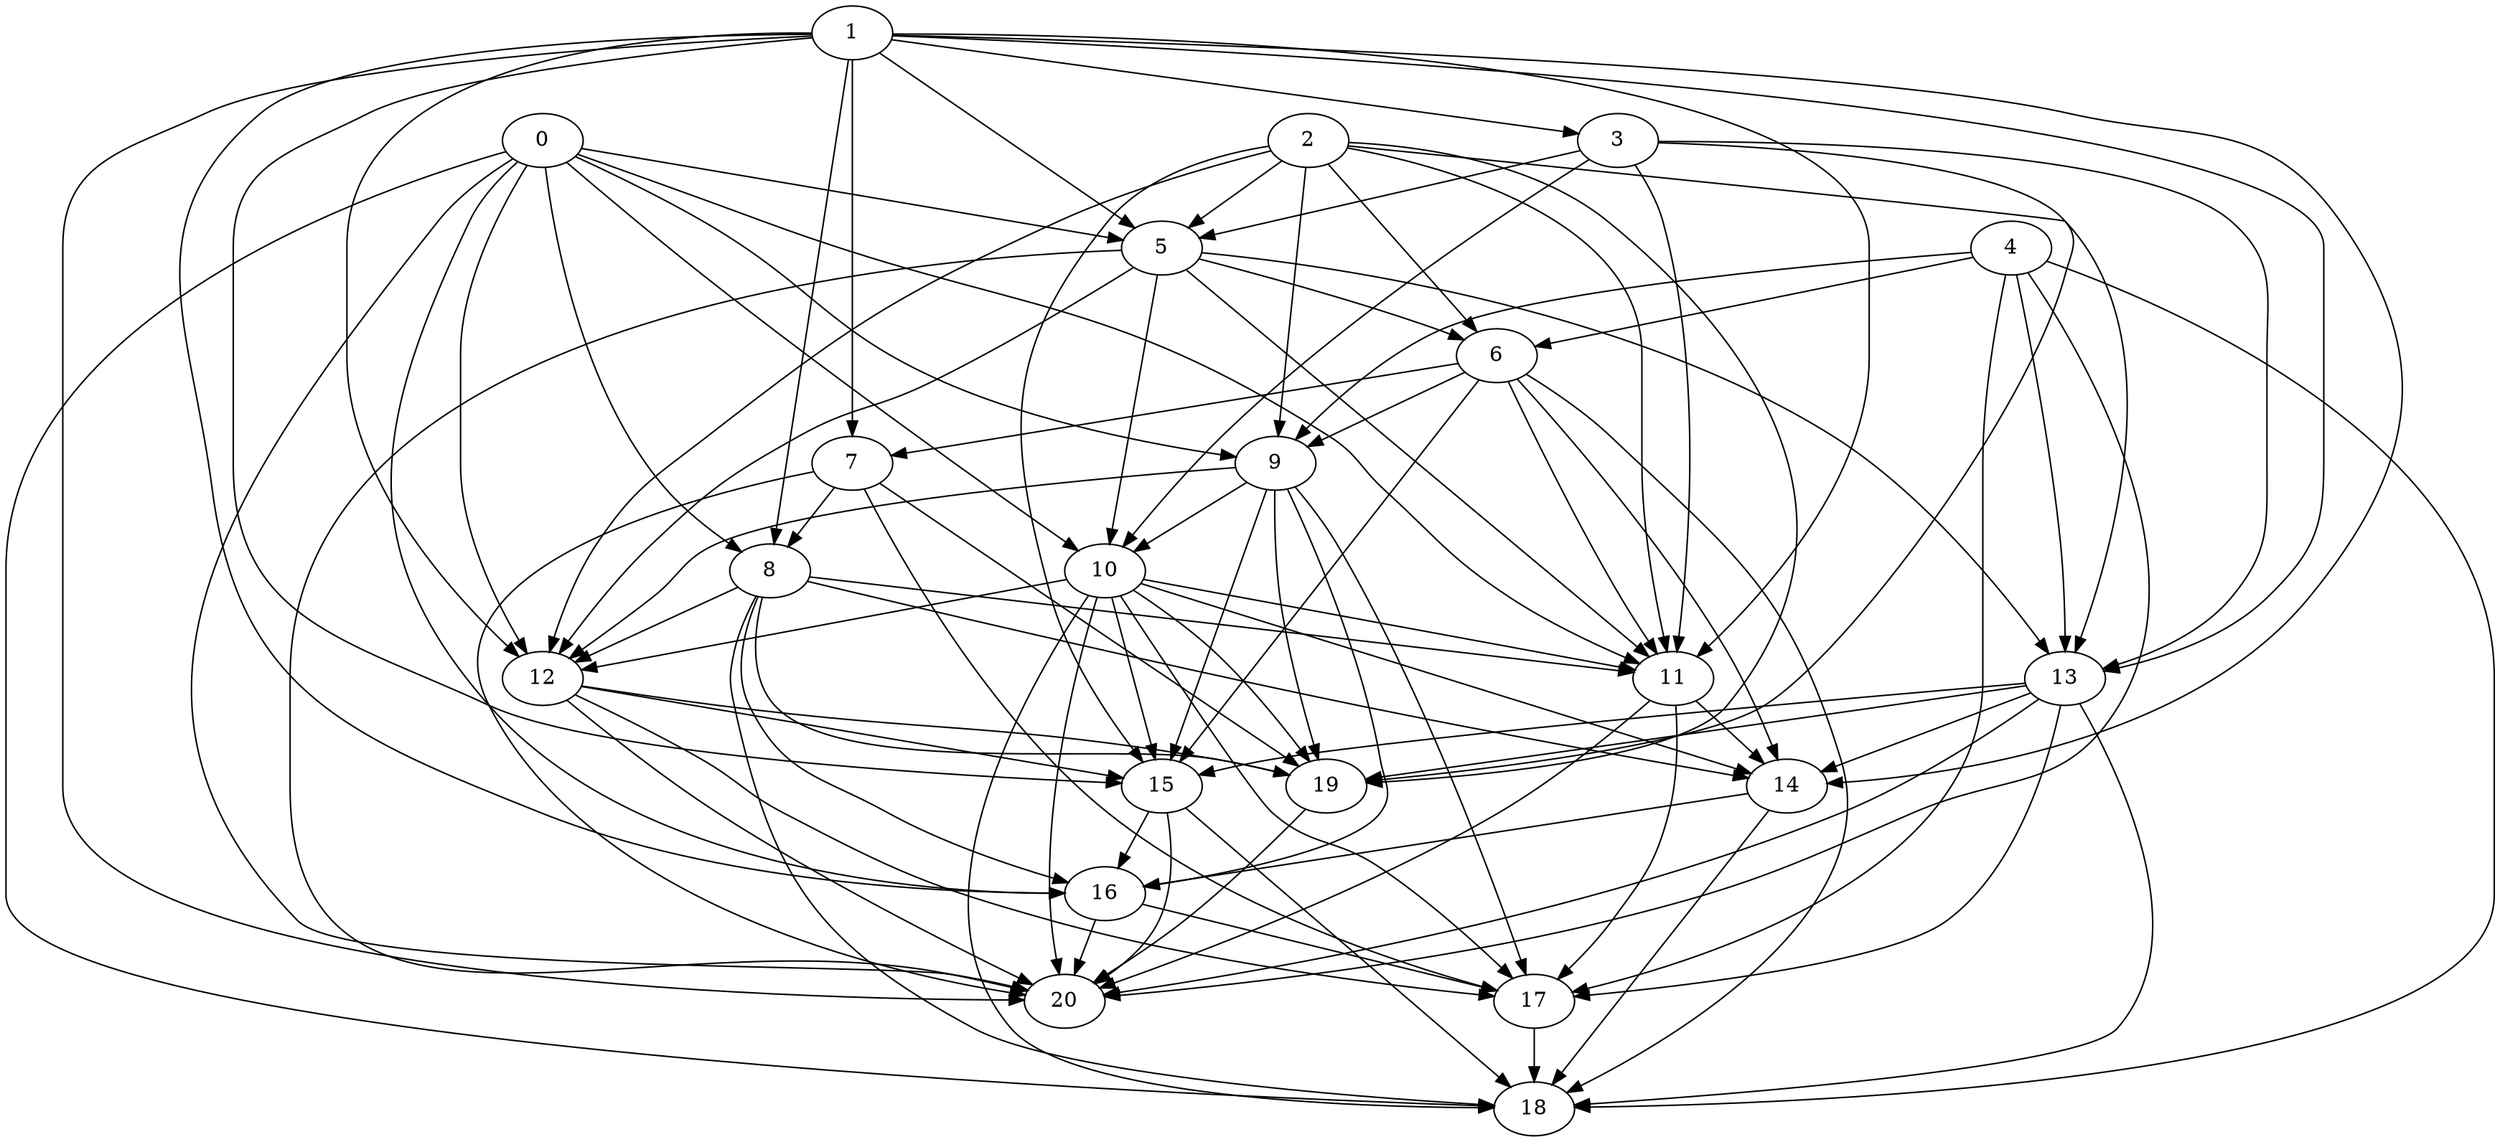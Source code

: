 digraph "Random_Nodes_21_Density_4.62_CCR_0.10_WeightType_Random" {
	graph ["Duplicate states"=0,
		GraphType=Random,
		"Max states in OPEN"=0,
		Modes="120000ms; topo-ordered tasks, ; Pruning: task equivalence, fixed order ready list, ; F-value: ; Optimisation: best schedule length (\
SL) optimisation on equal, ",
		NumberOfTasks=21,
		"Pruned using list schedule length"=2541,
		"States removed from OPEN"=0,
		TargetSystem="Homogeneous-2",
		"Time to schedule (ms)"=263,
		"Total idle time"=1070,
		"Total schedule length"=3690,
		"Total sequential time"=5904,
		"Total states created"=9940
	];
	0	["Finish time"=492,
		Processor=0,
		"Start time"=82,
		Weight=410];
	5	["Finish time"=943,
		Processor=1,
		"Start time"=533,
		Weight=410];
	0 -> 5	[Weight=7];
	9	["Finish time"=1722,
		Processor=1,
		"Start time"=1353,
		Weight=369];
	0 -> 9	[Weight=6];
	10	["Finish time"=2009,
		Processor=1,
		"Start time"=1722,
		Weight=287];
	0 -> 10	[Weight=8];
	8	["Finish time"=1560,
		Processor=0,
		"Start time"=1437,
		Weight=123];
	0 -> 8	[Weight=7];
	12	["Finish time"=2419,
		Processor=1,
		"Start time"=2009,
		Weight=410];
	0 -> 12	[Weight=2];
	11	["Finish time"=2100,
		Processor=0,
		"Start time"=2018,
		Weight=82];
	0 -> 11	[Weight=7];
	16	["Finish time"=2870,
		Processor=1,
		"Start time"=2706,
		Weight=164];
	0 -> 16	[Weight=5];
	18	["Finish time"=3690,
		Processor=1,
		"Start time"=3280,
		Weight=410];
	0 -> 18	[Weight=5];
	20	["Finish time"=3284,
		Processor=0,
		"Start time"=2874,
		Weight=410];
	0 -> 20	[Weight=5];
	2	["Finish time"=369,
		Processor=1,
		"Start time"=0,
		Weight=369];
	2 -> 5	[Weight=4];
	6	["Finish time"=1353,
		Processor=1,
		"Start time"=943,
		Weight=410];
	2 -> 6	[Weight=4];
	2 -> 9	[Weight=4];
	2 -> 12	[Weight=4];
	13	["Finish time"=1321,
		Processor=0,
		"Start time"=952,
		Weight=369];
	2 -> 13	[Weight=5];
	2 -> 11	[Weight=10];
	15	["Finish time"=2706,
		Processor=1,
		"Start time"=2419,
		Weight=287];
	2 -> 15	[Weight=2];
	19	["Finish time"=2674,
		Processor=0,
		"Start time"=2428,
		Weight=246];
	2 -> 19	[Weight=4];
	1	["Finish time"=82,
		Processor=0,
		"Start time"=0,
		Weight=82];
	3	["Finish time"=533,
		Processor=1,
		"Start time"=369,
		Weight=164];
	1 -> 3	[Weight=4];
	1 -> 5	[Weight=2];
	7	["Finish time"=1437,
		Processor=0,
		"Start time"=1355,
		Weight=82];
	1 -> 7	[Weight=9];
	1 -> 8	[Weight=8];
	1 -> 12	[Weight=9];
	1 -> 13	[Weight=5];
	1 -> 11	[Weight=2];
	14	["Finish time"=2428,
		Processor=0,
		"Start time"=2100,
		Weight=328];
	1 -> 14	[Weight=10];
	1 -> 15	[Weight=4];
	1 -> 16	[Weight=9];
	1 -> 20	[Weight=5];
	3 -> 5	[Weight=10];
	3 -> 10	[Weight=2];
	3 -> 13	[Weight=8];
	3 -> 11	[Weight=7];
	3 -> 19	[Weight=3];
	5 -> 6	[Weight=9];
	5 -> 10	[Weight=9];
	5 -> 12	[Weight=8];
	5 -> 13	[Weight=9];
	5 -> 11	[Weight=10];
	5 -> 20	[Weight=9];
	4	["Finish time"=574,
		Processor=0,
		"Start time"=492,
		Weight=82];
	4 -> 6	[Weight=5];
	4 -> 9	[Weight=2];
	4 -> 13	[Weight=8];
	17	["Finish time"=3280,
		Processor=1,
		"Start time"=2870,
		Weight=410];
	4 -> 17	[Weight=10];
	4 -> 18	[Weight=5];
	4 -> 20	[Weight=4];
	6 -> 9	[Weight=6];
	6 -> 7	[Weight=2];
	6 -> 11	[Weight=9];
	6 -> 14	[Weight=10];
	6 -> 15	[Weight=7];
	6 -> 18	[Weight=9];
	9 -> 10	[Weight=2];
	9 -> 12	[Weight=7];
	9 -> 15	[Weight=3];
	9 -> 16	[Weight=5];
	9 -> 17	[Weight=8];
	9 -> 19	[Weight=8];
	10 -> 12	[Weight=6];
	10 -> 11	[Weight=9];
	10 -> 14	[Weight=3];
	10 -> 15	[Weight=7];
	10 -> 17	[Weight=8];
	10 -> 19	[Weight=4];
	10 -> 18	[Weight=10];
	10 -> 20	[Weight=5];
	7 -> 8	[Weight=4];
	7 -> 17	[Weight=9];
	7 -> 19	[Weight=3];
	7 -> 20	[Weight=4];
	8 -> 12	[Weight=10];
	8 -> 11	[Weight=3];
	8 -> 14	[Weight=10];
	8 -> 16	[Weight=8];
	8 -> 19	[Weight=7];
	8 -> 18	[Weight=3];
	12 -> 15	[Weight=5];
	12 -> 17	[Weight=6];
	12 -> 19	[Weight=4];
	12 -> 20	[Weight=9];
	13 -> 14	[Weight=2];
	13 -> 15	[Weight=10];
	13 -> 17	[Weight=7];
	13 -> 19	[Weight=4];
	13 -> 18	[Weight=4];
	13 -> 20	[Weight=10];
	11 -> 14	[Weight=4];
	11 -> 17	[Weight=10];
	11 -> 20	[Weight=5];
	14 -> 16	[Weight=5];
	14 -> 18	[Weight=6];
	15 -> 16	[Weight=7];
	15 -> 18	[Weight=2];
	15 -> 20	[Weight=9];
	16 -> 17	[Weight=4];
	16 -> 20	[Weight=4];
	17 -> 18	[Weight=6];
	19 -> 20	[Weight=5];
}
